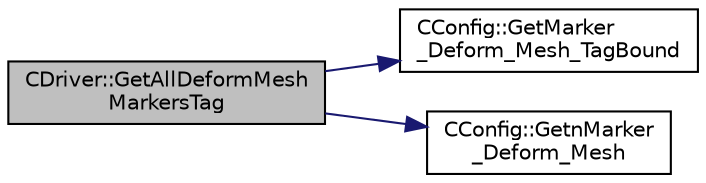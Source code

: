 digraph "CDriver::GetAllDeformMeshMarkersTag"
{
 // LATEX_PDF_SIZE
  edge [fontname="Helvetica",fontsize="10",labelfontname="Helvetica",labelfontsize="10"];
  node [fontname="Helvetica",fontsize="10",shape=record];
  rankdir="LR";
  Node1 [label="CDriver::GetAllDeformMesh\lMarkersTag",height=0.2,width=0.4,color="black", fillcolor="grey75", style="filled", fontcolor="black",tooltip="Get all the deformable boundary marker tags."];
  Node1 -> Node2 [color="midnightblue",fontsize="10",style="solid",fontname="Helvetica"];
  Node2 [label="CConfig::GetMarker\l_Deform_Mesh_TagBound",height=0.2,width=0.4,color="black", fillcolor="white", style="filled",URL="$classCConfig.html#a7e46cd88e553aae6d604b9e20333b367",tooltip="Get the name of the DEFORM_MESH boundary defined in the geometry file."];
  Node1 -> Node3 [color="midnightblue",fontsize="10",style="solid",fontname="Helvetica"];
  Node3 [label="CConfig::GetnMarker\l_Deform_Mesh",height=0.2,width=0.4,color="black", fillcolor="white", style="filled",URL="$classCConfig.html#ae9e63e7375bcfe425f6362038aa04c99",tooltip="Get the total number of deformable markers at the boundary."];
}
